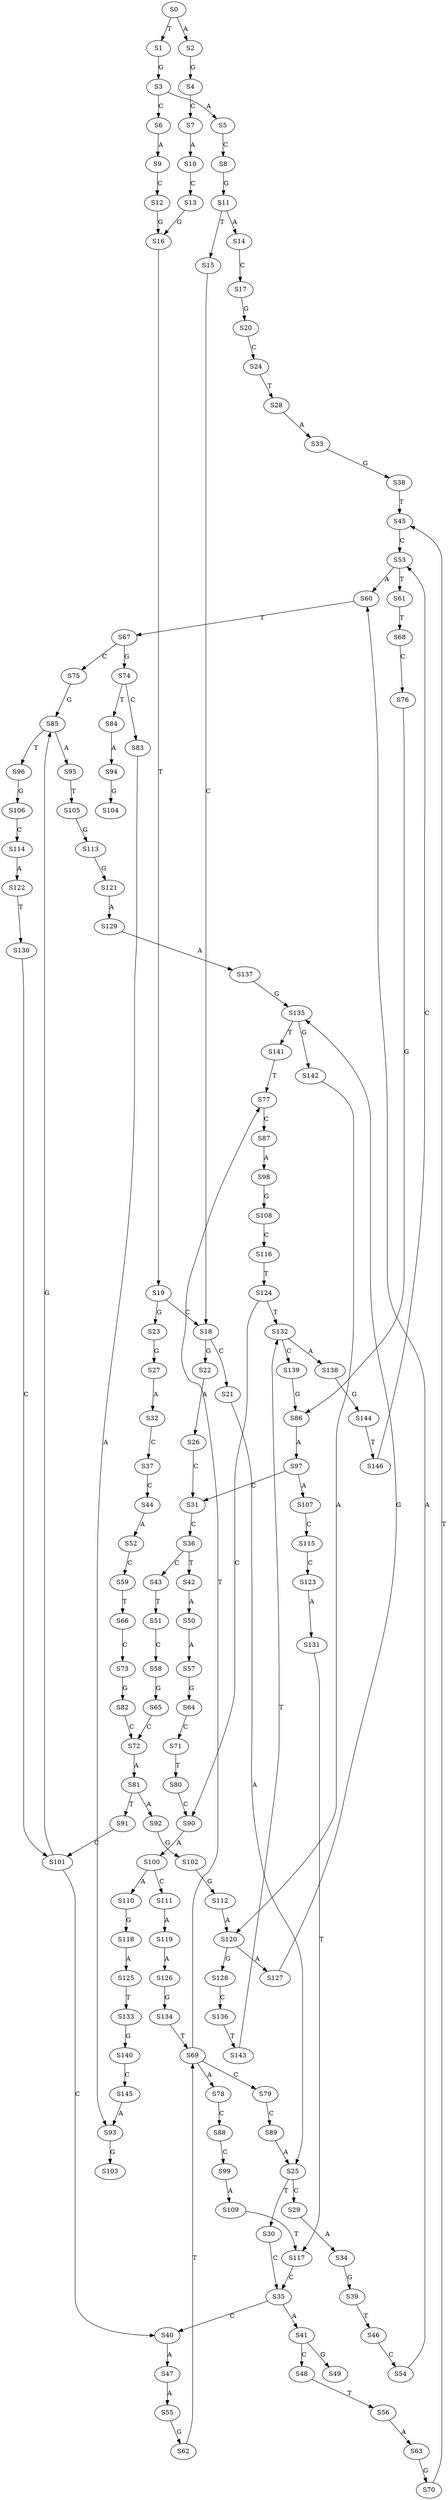 strict digraph  {
	S0 -> S1 [ label = T ];
	S0 -> S2 [ label = A ];
	S1 -> S3 [ label = G ];
	S2 -> S4 [ label = G ];
	S3 -> S5 [ label = A ];
	S3 -> S6 [ label = C ];
	S4 -> S7 [ label = C ];
	S5 -> S8 [ label = C ];
	S6 -> S9 [ label = A ];
	S7 -> S10 [ label = A ];
	S8 -> S11 [ label = G ];
	S9 -> S12 [ label = C ];
	S10 -> S13 [ label = C ];
	S11 -> S14 [ label = A ];
	S11 -> S15 [ label = T ];
	S12 -> S16 [ label = G ];
	S13 -> S16 [ label = G ];
	S14 -> S17 [ label = C ];
	S15 -> S18 [ label = C ];
	S16 -> S19 [ label = T ];
	S17 -> S20 [ label = G ];
	S18 -> S21 [ label = C ];
	S18 -> S22 [ label = G ];
	S19 -> S18 [ label = C ];
	S19 -> S23 [ label = G ];
	S20 -> S24 [ label = C ];
	S21 -> S25 [ label = A ];
	S22 -> S26 [ label = A ];
	S23 -> S27 [ label = G ];
	S24 -> S28 [ label = T ];
	S25 -> S29 [ label = C ];
	S25 -> S30 [ label = T ];
	S26 -> S31 [ label = C ];
	S27 -> S32 [ label = A ];
	S28 -> S33 [ label = A ];
	S29 -> S34 [ label = A ];
	S30 -> S35 [ label = C ];
	S31 -> S36 [ label = C ];
	S32 -> S37 [ label = C ];
	S33 -> S38 [ label = G ];
	S34 -> S39 [ label = G ];
	S35 -> S40 [ label = C ];
	S35 -> S41 [ label = A ];
	S36 -> S42 [ label = T ];
	S36 -> S43 [ label = C ];
	S37 -> S44 [ label = C ];
	S38 -> S45 [ label = T ];
	S39 -> S46 [ label = T ];
	S40 -> S47 [ label = A ];
	S41 -> S48 [ label = C ];
	S41 -> S49 [ label = G ];
	S42 -> S50 [ label = A ];
	S43 -> S51 [ label = T ];
	S44 -> S52 [ label = A ];
	S45 -> S53 [ label = C ];
	S46 -> S54 [ label = C ];
	S47 -> S55 [ label = A ];
	S48 -> S56 [ label = T ];
	S50 -> S57 [ label = A ];
	S51 -> S58 [ label = C ];
	S52 -> S59 [ label = C ];
	S53 -> S60 [ label = A ];
	S53 -> S61 [ label = T ];
	S54 -> S60 [ label = A ];
	S55 -> S62 [ label = G ];
	S56 -> S63 [ label = A ];
	S57 -> S64 [ label = G ];
	S58 -> S65 [ label = G ];
	S59 -> S66 [ label = T ];
	S60 -> S67 [ label = T ];
	S61 -> S68 [ label = T ];
	S62 -> S69 [ label = T ];
	S63 -> S70 [ label = G ];
	S64 -> S71 [ label = C ];
	S65 -> S72 [ label = C ];
	S66 -> S73 [ label = C ];
	S67 -> S74 [ label = G ];
	S67 -> S75 [ label = C ];
	S68 -> S76 [ label = C ];
	S69 -> S77 [ label = T ];
	S69 -> S78 [ label = A ];
	S69 -> S79 [ label = C ];
	S70 -> S45 [ label = T ];
	S71 -> S80 [ label = T ];
	S72 -> S81 [ label = A ];
	S73 -> S82 [ label = G ];
	S74 -> S83 [ label = C ];
	S74 -> S84 [ label = T ];
	S75 -> S85 [ label = G ];
	S76 -> S86 [ label = G ];
	S77 -> S87 [ label = C ];
	S78 -> S88 [ label = C ];
	S79 -> S89 [ label = C ];
	S80 -> S90 [ label = C ];
	S81 -> S91 [ label = T ];
	S81 -> S92 [ label = A ];
	S82 -> S72 [ label = C ];
	S83 -> S93 [ label = A ];
	S84 -> S94 [ label = A ];
	S85 -> S95 [ label = A ];
	S85 -> S96 [ label = T ];
	S86 -> S97 [ label = A ];
	S87 -> S98 [ label = A ];
	S88 -> S99 [ label = C ];
	S89 -> S25 [ label = A ];
	S90 -> S100 [ label = A ];
	S91 -> S101 [ label = C ];
	S92 -> S102 [ label = G ];
	S93 -> S103 [ label = G ];
	S94 -> S104 [ label = G ];
	S95 -> S105 [ label = T ];
	S96 -> S106 [ label = G ];
	S97 -> S107 [ label = A ];
	S97 -> S31 [ label = C ];
	S98 -> S108 [ label = G ];
	S99 -> S109 [ label = A ];
	S100 -> S110 [ label = A ];
	S100 -> S111 [ label = C ];
	S101 -> S40 [ label = C ];
	S101 -> S85 [ label = G ];
	S102 -> S112 [ label = G ];
	S105 -> S113 [ label = G ];
	S106 -> S114 [ label = C ];
	S107 -> S115 [ label = C ];
	S108 -> S116 [ label = C ];
	S109 -> S117 [ label = T ];
	S110 -> S118 [ label = G ];
	S111 -> S119 [ label = A ];
	S112 -> S120 [ label = A ];
	S113 -> S121 [ label = G ];
	S114 -> S122 [ label = A ];
	S115 -> S123 [ label = C ];
	S116 -> S124 [ label = T ];
	S117 -> S35 [ label = C ];
	S118 -> S125 [ label = A ];
	S119 -> S126 [ label = A ];
	S120 -> S127 [ label = A ];
	S120 -> S128 [ label = G ];
	S121 -> S129 [ label = A ];
	S122 -> S130 [ label = T ];
	S123 -> S131 [ label = A ];
	S124 -> S132 [ label = T ];
	S124 -> S90 [ label = C ];
	S125 -> S133 [ label = T ];
	S126 -> S134 [ label = G ];
	S127 -> S135 [ label = G ];
	S128 -> S136 [ label = C ];
	S129 -> S137 [ label = A ];
	S130 -> S101 [ label = C ];
	S131 -> S117 [ label = T ];
	S132 -> S138 [ label = A ];
	S132 -> S139 [ label = C ];
	S133 -> S140 [ label = G ];
	S134 -> S69 [ label = T ];
	S135 -> S141 [ label = T ];
	S135 -> S142 [ label = G ];
	S136 -> S143 [ label = T ];
	S137 -> S135 [ label = G ];
	S138 -> S144 [ label = G ];
	S139 -> S86 [ label = G ];
	S140 -> S145 [ label = C ];
	S141 -> S77 [ label = T ];
	S142 -> S120 [ label = A ];
	S143 -> S132 [ label = T ];
	S144 -> S146 [ label = T ];
	S145 -> S93 [ label = A ];
	S146 -> S53 [ label = C ];
}
